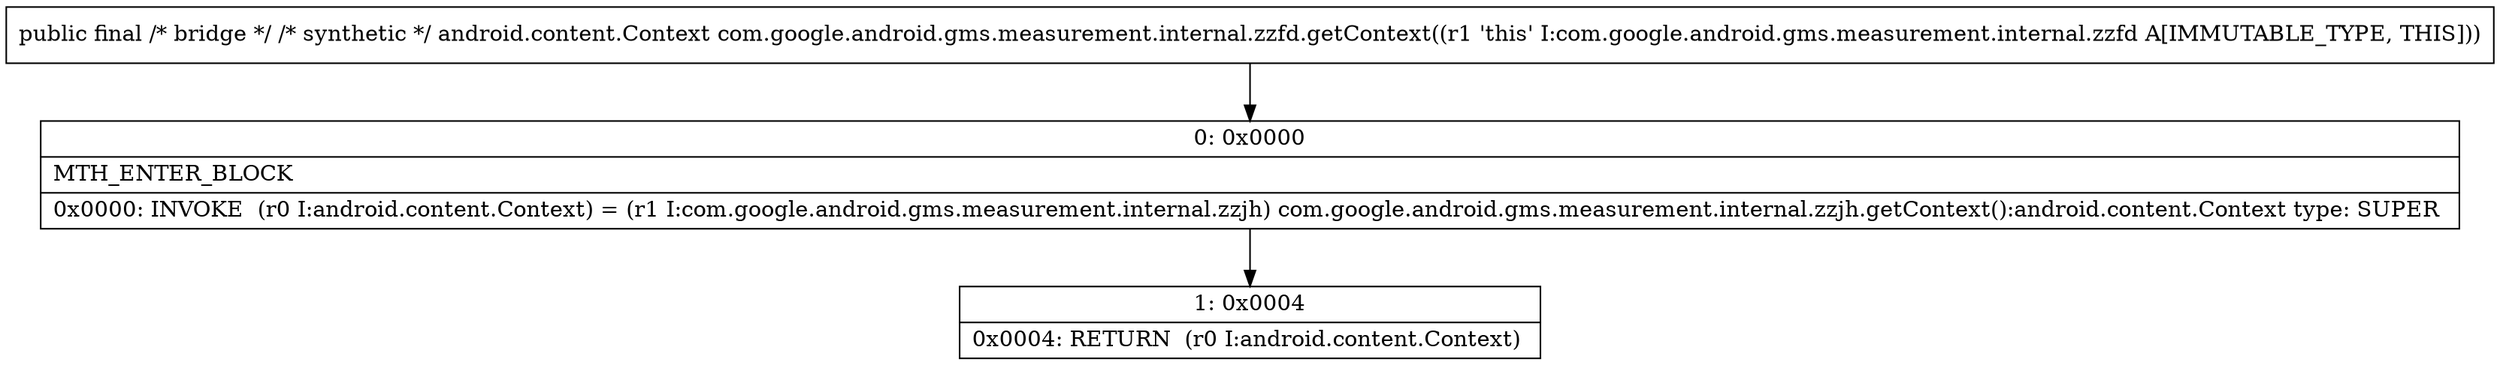 digraph "CFG forcom.google.android.gms.measurement.internal.zzfd.getContext()Landroid\/content\/Context;" {
Node_0 [shape=record,label="{0\:\ 0x0000|MTH_ENTER_BLOCK\l|0x0000: INVOKE  (r0 I:android.content.Context) = (r1 I:com.google.android.gms.measurement.internal.zzjh) com.google.android.gms.measurement.internal.zzjh.getContext():android.content.Context type: SUPER \l}"];
Node_1 [shape=record,label="{1\:\ 0x0004|0x0004: RETURN  (r0 I:android.content.Context) \l}"];
MethodNode[shape=record,label="{public final \/* bridge *\/ \/* synthetic *\/ android.content.Context com.google.android.gms.measurement.internal.zzfd.getContext((r1 'this' I:com.google.android.gms.measurement.internal.zzfd A[IMMUTABLE_TYPE, THIS])) }"];
MethodNode -> Node_0;
Node_0 -> Node_1;
}

